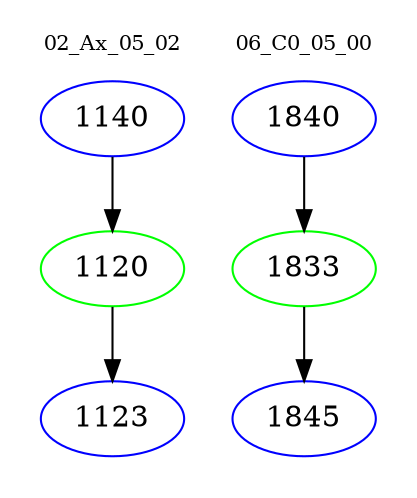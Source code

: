 digraph{
subgraph cluster_0 {
color = white
label = "02_Ax_05_02";
fontsize=10;
T0_1140 [label="1140", color="blue"]
T0_1140 -> T0_1120 [color="black"]
T0_1120 [label="1120", color="green"]
T0_1120 -> T0_1123 [color="black"]
T0_1123 [label="1123", color="blue"]
}
subgraph cluster_1 {
color = white
label = "06_C0_05_00";
fontsize=10;
T1_1840 [label="1840", color="blue"]
T1_1840 -> T1_1833 [color="black"]
T1_1833 [label="1833", color="green"]
T1_1833 -> T1_1845 [color="black"]
T1_1845 [label="1845", color="blue"]
}
}
